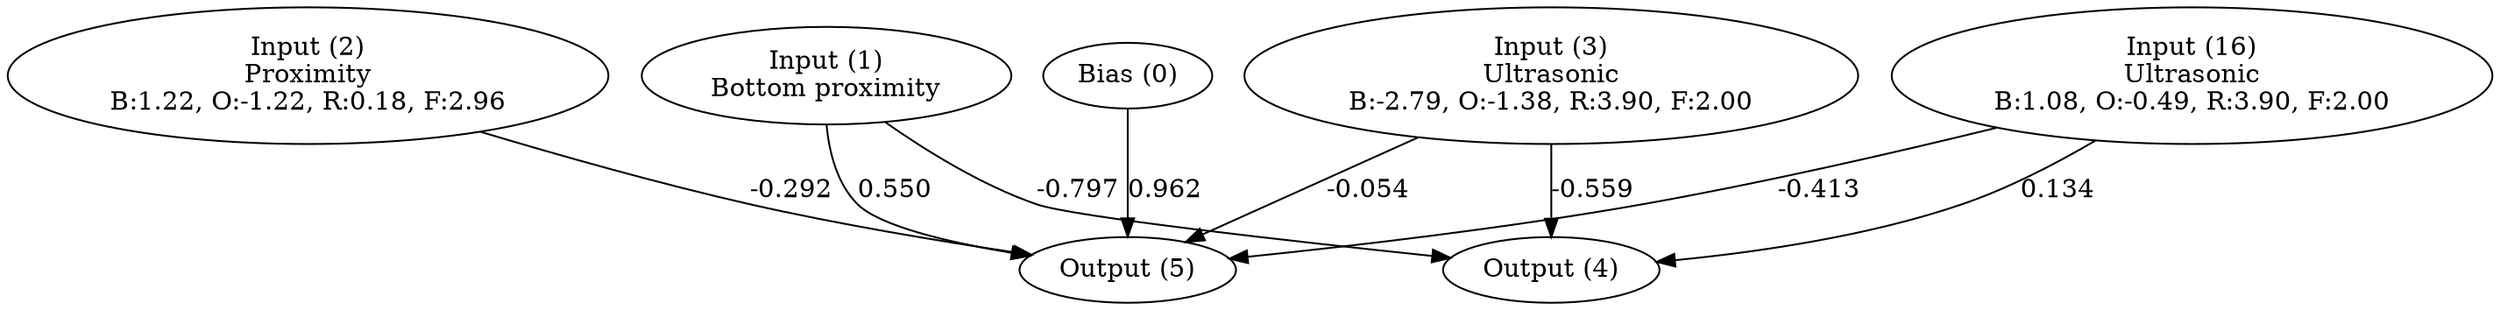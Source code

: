 digraph G {
  0 [ label="Bias (0)" ];
  1 [ label="Input (1)\nBottom proximity" ];
  2 [ label="Input (2)\nProximity\nB:1.22, O:-1.22, R:0.18, F:2.96" ];
  3 [ label="Input (3)\nUltrasonic\nB:-2.79, O:-1.38, R:3.90, F:2.00" ];
  16 [ label="Input (16)\nUltrasonic\nB:1.08, O:-0.49, R:3.90, F:2.00" ];
  4 [ label="Output (4)" ];
  5 [ label="Output (5)" ];
  { rank=same 0 1 2 3 16 }
  { rank=same 4 5 }
  0 -> 5 [ label="0.962" ];
  1 -> 5 [ label="0.550" ];
  1 -> 4 [ label="-0.797" ];
  2 -> 5 [ label="-0.292" ];
  3 -> 4 [ label="-0.559" ];
  3 -> 5 [ label="-0.054" ];
  16 -> 4 [ label="0.134" ];
  16 -> 5 [ label="-0.413" ];
}
